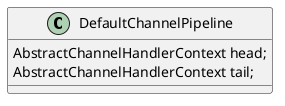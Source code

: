 @startuml

Class DefaultChannelPipeline {
AbstractChannelHandlerContext head;
AbstractChannelHandlerContext tail;
}

@enduml
